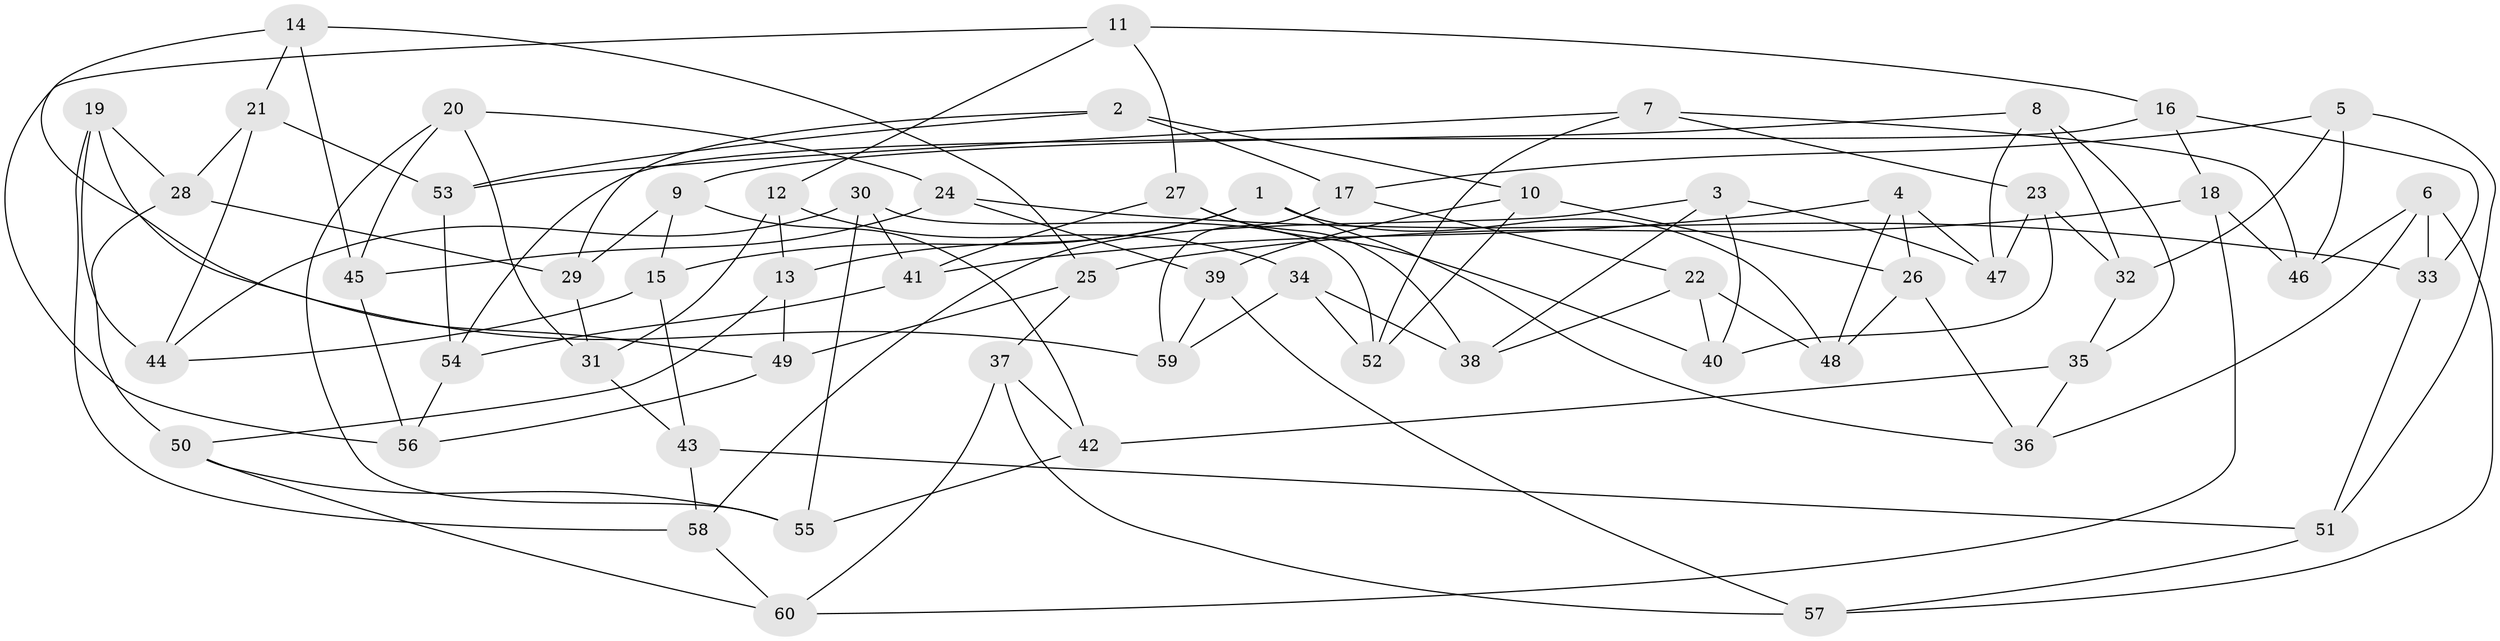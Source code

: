 // Generated by graph-tools (version 1.1) at 2025/26/03/09/25 03:26:51]
// undirected, 60 vertices, 120 edges
graph export_dot {
graph [start="1"]
  node [color=gray90,style=filled];
  1;
  2;
  3;
  4;
  5;
  6;
  7;
  8;
  9;
  10;
  11;
  12;
  13;
  14;
  15;
  16;
  17;
  18;
  19;
  20;
  21;
  22;
  23;
  24;
  25;
  26;
  27;
  28;
  29;
  30;
  31;
  32;
  33;
  34;
  35;
  36;
  37;
  38;
  39;
  40;
  41;
  42;
  43;
  44;
  45;
  46;
  47;
  48;
  49;
  50;
  51;
  52;
  53;
  54;
  55;
  56;
  57;
  58;
  59;
  60;
  1 -- 36;
  1 -- 48;
  1 -- 13;
  1 -- 15;
  2 -- 53;
  2 -- 10;
  2 -- 17;
  2 -- 29;
  3 -- 38;
  3 -- 58;
  3 -- 47;
  3 -- 40;
  4 -- 26;
  4 -- 47;
  4 -- 41;
  4 -- 48;
  5 -- 17;
  5 -- 46;
  5 -- 51;
  5 -- 32;
  6 -- 57;
  6 -- 36;
  6 -- 46;
  6 -- 33;
  7 -- 52;
  7 -- 46;
  7 -- 23;
  7 -- 53;
  8 -- 47;
  8 -- 9;
  8 -- 35;
  8 -- 32;
  9 -- 29;
  9 -- 15;
  9 -- 42;
  10 -- 39;
  10 -- 52;
  10 -- 26;
  11 -- 12;
  11 -- 27;
  11 -- 56;
  11 -- 16;
  12 -- 31;
  12 -- 13;
  12 -- 34;
  13 -- 50;
  13 -- 49;
  14 -- 45;
  14 -- 59;
  14 -- 25;
  14 -- 21;
  15 -- 44;
  15 -- 43;
  16 -- 33;
  16 -- 54;
  16 -- 18;
  17 -- 22;
  17 -- 59;
  18 -- 60;
  18 -- 46;
  18 -- 25;
  19 -- 44;
  19 -- 28;
  19 -- 49;
  19 -- 58;
  20 -- 45;
  20 -- 55;
  20 -- 24;
  20 -- 31;
  21 -- 44;
  21 -- 53;
  21 -- 28;
  22 -- 38;
  22 -- 48;
  22 -- 40;
  23 -- 32;
  23 -- 40;
  23 -- 47;
  24 -- 45;
  24 -- 39;
  24 -- 33;
  25 -- 49;
  25 -- 37;
  26 -- 48;
  26 -- 36;
  27 -- 38;
  27 -- 41;
  27 -- 40;
  28 -- 50;
  28 -- 29;
  29 -- 31;
  30 -- 44;
  30 -- 41;
  30 -- 55;
  30 -- 52;
  31 -- 43;
  32 -- 35;
  33 -- 51;
  34 -- 52;
  34 -- 38;
  34 -- 59;
  35 -- 42;
  35 -- 36;
  37 -- 57;
  37 -- 60;
  37 -- 42;
  39 -- 59;
  39 -- 57;
  41 -- 54;
  42 -- 55;
  43 -- 51;
  43 -- 58;
  45 -- 56;
  49 -- 56;
  50 -- 55;
  50 -- 60;
  51 -- 57;
  53 -- 54;
  54 -- 56;
  58 -- 60;
}
